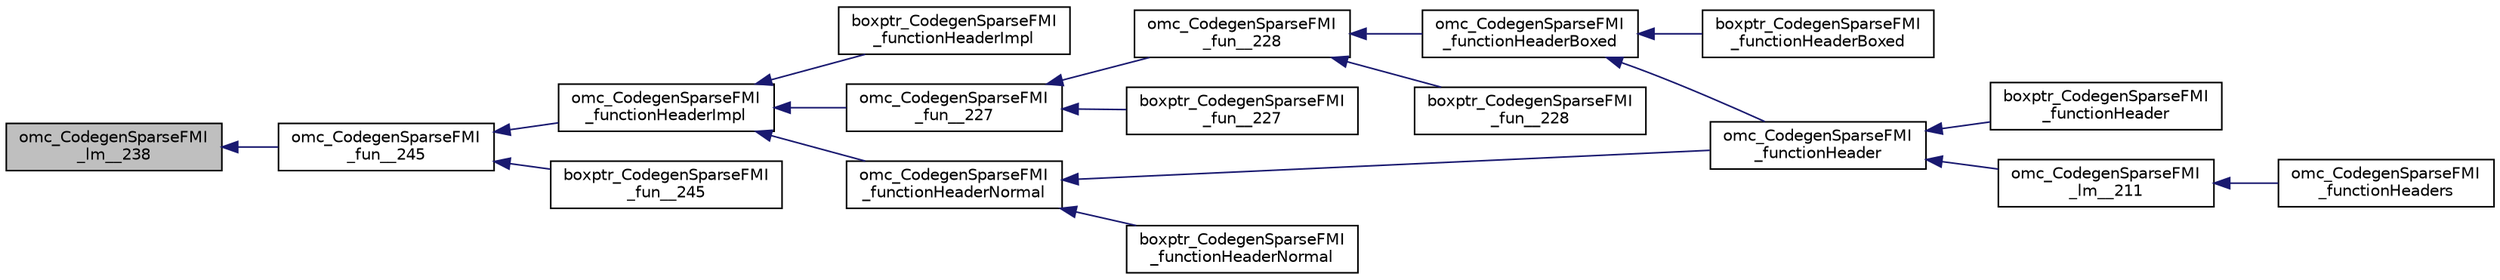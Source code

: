 digraph "omc_CodegenSparseFMI_lm__238"
{
  edge [fontname="Helvetica",fontsize="10",labelfontname="Helvetica",labelfontsize="10"];
  node [fontname="Helvetica",fontsize="10",shape=record];
  rankdir="LR";
  Node183814 [label="omc_CodegenSparseFMI\l_lm__238",height=0.2,width=0.4,color="black", fillcolor="grey75", style="filled", fontcolor="black"];
  Node183814 -> Node183815 [dir="back",color="midnightblue",fontsize="10",style="solid",fontname="Helvetica"];
  Node183815 [label="omc_CodegenSparseFMI\l_fun__245",height=0.2,width=0.4,color="black", fillcolor="white", style="filled",URL="$d1/d2e/_codegen_sparse_f_m_i_8c.html#a5c005db9182743a8694281f2fdc48837"];
  Node183815 -> Node183816 [dir="back",color="midnightblue",fontsize="10",style="solid",fontname="Helvetica"];
  Node183816 [label="omc_CodegenSparseFMI\l_functionHeaderImpl",height=0.2,width=0.4,color="black", fillcolor="white", style="filled",URL="$da/d88/_codegen_sparse_f_m_i_8h.html#a07e74dacfe6d9158284d90f3d1d7609f"];
  Node183816 -> Node183817 [dir="back",color="midnightblue",fontsize="10",style="solid",fontname="Helvetica"];
  Node183817 [label="boxptr_CodegenSparseFMI\l_functionHeaderImpl",height=0.2,width=0.4,color="black", fillcolor="white", style="filled",URL="$da/d88/_codegen_sparse_f_m_i_8h.html#a02b4f69d473e763bdac64af91cf8a3c0"];
  Node183816 -> Node183818 [dir="back",color="midnightblue",fontsize="10",style="solid",fontname="Helvetica"];
  Node183818 [label="omc_CodegenSparseFMI\l_fun__227",height=0.2,width=0.4,color="black", fillcolor="white", style="filled",URL="$d1/d2e/_codegen_sparse_f_m_i_8c.html#a237597f7abc628a8a8dba5fb4c705657"];
  Node183818 -> Node183819 [dir="back",color="midnightblue",fontsize="10",style="solid",fontname="Helvetica"];
  Node183819 [label="omc_CodegenSparseFMI\l_fun__228",height=0.2,width=0.4,color="black", fillcolor="white", style="filled",URL="$d1/d2e/_codegen_sparse_f_m_i_8c.html#aa19e87fca21f1f3aacf3e583ffd659eb"];
  Node183819 -> Node183820 [dir="back",color="midnightblue",fontsize="10",style="solid",fontname="Helvetica"];
  Node183820 [label="omc_CodegenSparseFMI\l_functionHeaderBoxed",height=0.2,width=0.4,color="black", fillcolor="white", style="filled",URL="$da/d88/_codegen_sparse_f_m_i_8h.html#a8f9a2fc63a31080a24a4da7aaeb694fa"];
  Node183820 -> Node183821 [dir="back",color="midnightblue",fontsize="10",style="solid",fontname="Helvetica"];
  Node183821 [label="boxptr_CodegenSparseFMI\l_functionHeaderBoxed",height=0.2,width=0.4,color="black", fillcolor="white", style="filled",URL="$da/d88/_codegen_sparse_f_m_i_8h.html#ac8ebc85047acc613b35439552eff1738"];
  Node183820 -> Node183822 [dir="back",color="midnightblue",fontsize="10",style="solid",fontname="Helvetica"];
  Node183822 [label="omc_CodegenSparseFMI\l_functionHeader",height=0.2,width=0.4,color="black", fillcolor="white", style="filled",URL="$da/d88/_codegen_sparse_f_m_i_8h.html#a3a4e37a305f6a89faea6f0e9859281c1"];
  Node183822 -> Node183823 [dir="back",color="midnightblue",fontsize="10",style="solid",fontname="Helvetica"];
  Node183823 [label="boxptr_CodegenSparseFMI\l_functionHeader",height=0.2,width=0.4,color="black", fillcolor="white", style="filled",URL="$da/d88/_codegen_sparse_f_m_i_8h.html#a8dd455515189b777f47a814c26acdc09"];
  Node183822 -> Node183824 [dir="back",color="midnightblue",fontsize="10",style="solid",fontname="Helvetica"];
  Node183824 [label="omc_CodegenSparseFMI\l_lm__211",height=0.2,width=0.4,color="black", fillcolor="white", style="filled",URL="$d1/d2e/_codegen_sparse_f_m_i_8c.html#af3a21502d3dd1fc1f64222894ba4070a"];
  Node183824 -> Node183825 [dir="back",color="midnightblue",fontsize="10",style="solid",fontname="Helvetica"];
  Node183825 [label="omc_CodegenSparseFMI\l_functionHeaders",height=0.2,width=0.4,color="black", fillcolor="white", style="filled",URL="$da/d88/_codegen_sparse_f_m_i_8h.html#a4c201884efcfd68817a94996608d5f9b"];
  Node183819 -> Node183826 [dir="back",color="midnightblue",fontsize="10",style="solid",fontname="Helvetica"];
  Node183826 [label="boxptr_CodegenSparseFMI\l_fun__228",height=0.2,width=0.4,color="black", fillcolor="white", style="filled",URL="$d1/d2e/_codegen_sparse_f_m_i_8c.html#a222bcde89d17468824b79a26287341f9"];
  Node183818 -> Node183827 [dir="back",color="midnightblue",fontsize="10",style="solid",fontname="Helvetica"];
  Node183827 [label="boxptr_CodegenSparseFMI\l_fun__227",height=0.2,width=0.4,color="black", fillcolor="white", style="filled",URL="$d1/d2e/_codegen_sparse_f_m_i_8c.html#aabc82be496ea44368b5ede5e44217c92"];
  Node183816 -> Node183828 [dir="back",color="midnightblue",fontsize="10",style="solid",fontname="Helvetica"];
  Node183828 [label="omc_CodegenSparseFMI\l_functionHeaderNormal",height=0.2,width=0.4,color="black", fillcolor="white", style="filled",URL="$da/d88/_codegen_sparse_f_m_i_8h.html#a7720e2dc7cd1041c28fb14369b842dfb"];
  Node183828 -> Node183829 [dir="back",color="midnightblue",fontsize="10",style="solid",fontname="Helvetica"];
  Node183829 [label="boxptr_CodegenSparseFMI\l_functionHeaderNormal",height=0.2,width=0.4,color="black", fillcolor="white", style="filled",URL="$da/d88/_codegen_sparse_f_m_i_8h.html#a37b50b64abbac23ed62779ad6fd14e5b"];
  Node183828 -> Node183822 [dir="back",color="midnightblue",fontsize="10",style="solid",fontname="Helvetica"];
  Node183815 -> Node183830 [dir="back",color="midnightblue",fontsize="10",style="solid",fontname="Helvetica"];
  Node183830 [label="boxptr_CodegenSparseFMI\l_fun__245",height=0.2,width=0.4,color="black", fillcolor="white", style="filled",URL="$d1/d2e/_codegen_sparse_f_m_i_8c.html#aa23ef0d43a712471d5f58440c22934f1"];
}
